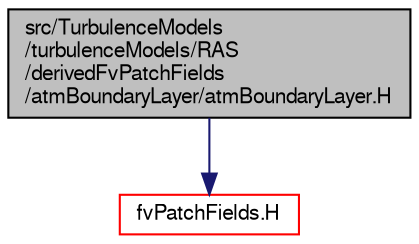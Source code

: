 digraph "src/TurbulenceModels/turbulenceModels/RAS/derivedFvPatchFields/atmBoundaryLayer/atmBoundaryLayer.H"
{
  bgcolor="transparent";
  edge [fontname="FreeSans",fontsize="10",labelfontname="FreeSans",labelfontsize="10"];
  node [fontname="FreeSans",fontsize="10",shape=record];
  Node1 [label="src/TurbulenceModels\l/turbulenceModels/RAS\l/derivedFvPatchFields\l/atmBoundaryLayer/atmBoundaryLayer.H",height=0.2,width=0.4,color="black", fillcolor="grey75", style="filled" fontcolor="black"];
  Node1 -> Node2 [color="midnightblue",fontsize="10",style="solid",fontname="FreeSans"];
  Node2 [label="fvPatchFields.H",height=0.2,width=0.4,color="red",URL="$a05087.html"];
}
